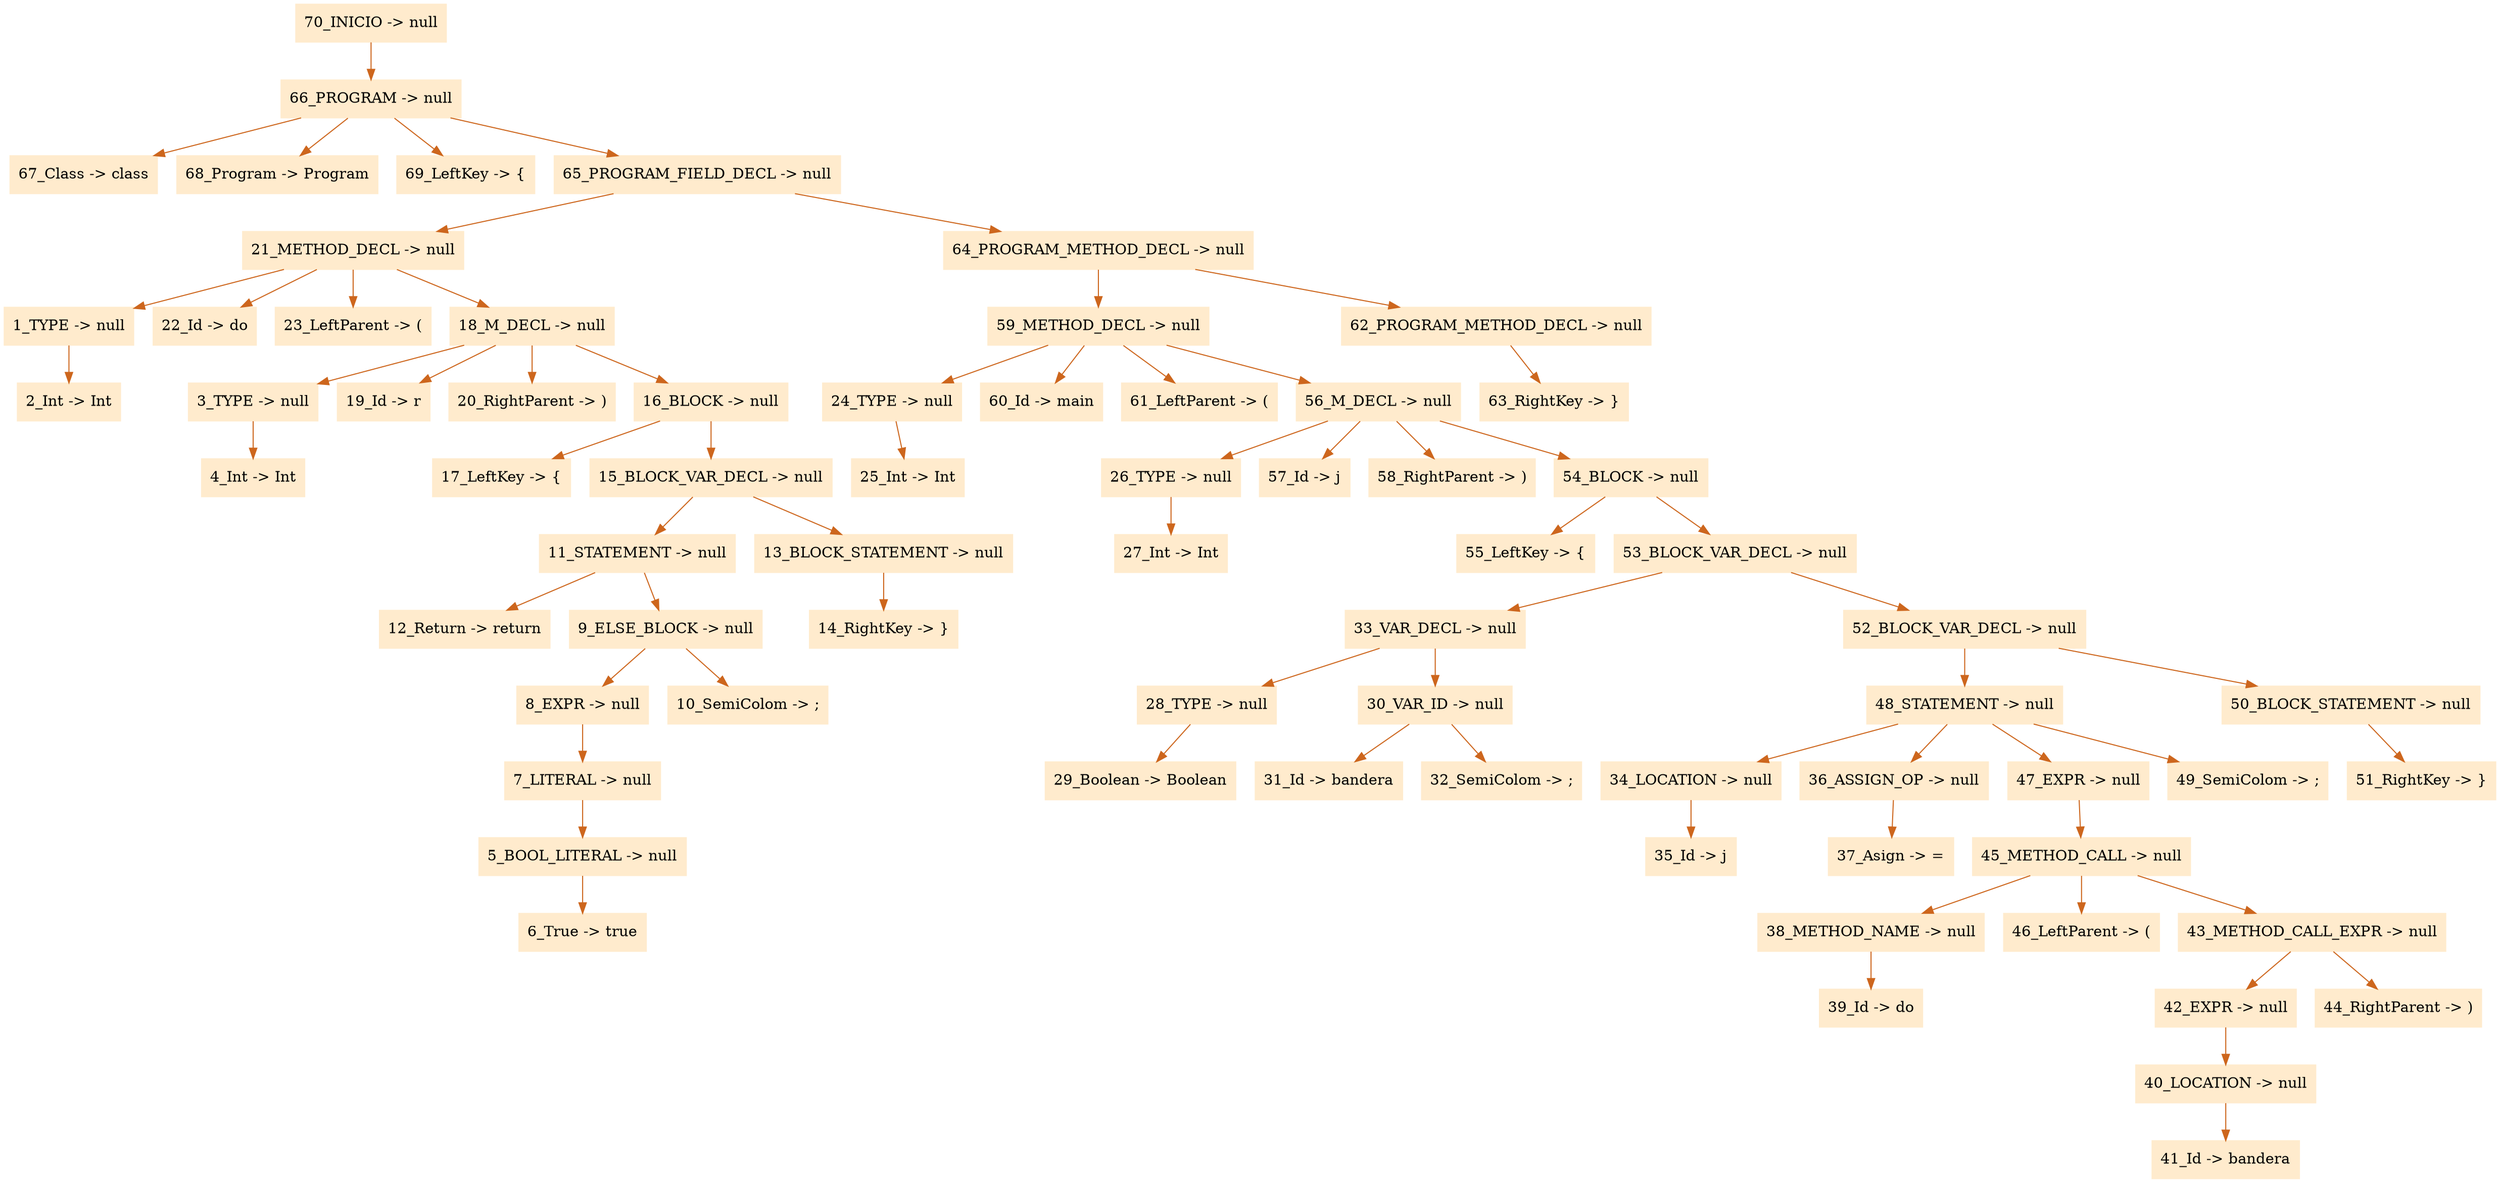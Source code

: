 digraph G {node[shape=box, style=filled, color=blanchedalmond]; edge[color=chocolate3];rankdir=UD 

"70_INICIO -> null"->"66_PROGRAM -> null"
"66_PROGRAM -> null"->"67_Class -> class"
"66_PROGRAM -> null"->"68_Program -> Program"
"66_PROGRAM -> null"->"69_LeftKey -> {"
"66_PROGRAM -> null"->"65_PROGRAM_FIELD_DECL -> null"
"65_PROGRAM_FIELD_DECL -> null"->"21_METHOD_DECL -> null"
"21_METHOD_DECL -> null"->"1_TYPE -> null"
"1_TYPE -> null"->"2_Int -> Int"
"21_METHOD_DECL -> null"->"22_Id -> do"
"21_METHOD_DECL -> null"->"23_LeftParent -> ("
"21_METHOD_DECL -> null"->"18_M_DECL -> null"
"18_M_DECL -> null"->"3_TYPE -> null"
"3_TYPE -> null"->"4_Int -> Int"
"18_M_DECL -> null"->"19_Id -> r"
"18_M_DECL -> null"->"20_RightParent -> )"
"18_M_DECL -> null"->"16_BLOCK -> null"
"16_BLOCK -> null"->"17_LeftKey -> {"
"16_BLOCK -> null"->"15_BLOCK_VAR_DECL -> null"
"15_BLOCK_VAR_DECL -> null"->"11_STATEMENT -> null"
"11_STATEMENT -> null"->"12_Return -> return"
"11_STATEMENT -> null"->"9_ELSE_BLOCK -> null"
"9_ELSE_BLOCK -> null"->"8_EXPR -> null"
"8_EXPR -> null"->"7_LITERAL -> null"
"7_LITERAL -> null"->"5_BOOL_LITERAL -> null"
"5_BOOL_LITERAL -> null"->"6_True -> true"
"9_ELSE_BLOCK -> null"->"10_SemiColom -> ;"
"15_BLOCK_VAR_DECL -> null"->"13_BLOCK_STATEMENT -> null"
"13_BLOCK_STATEMENT -> null"->"14_RightKey -> }"
"65_PROGRAM_FIELD_DECL -> null"->"64_PROGRAM_METHOD_DECL -> null"
"64_PROGRAM_METHOD_DECL -> null"->"59_METHOD_DECL -> null"
"59_METHOD_DECL -> null"->"24_TYPE -> null"
"24_TYPE -> null"->"25_Int -> Int"
"59_METHOD_DECL -> null"->"60_Id -> main"
"59_METHOD_DECL -> null"->"61_LeftParent -> ("
"59_METHOD_DECL -> null"->"56_M_DECL -> null"
"56_M_DECL -> null"->"26_TYPE -> null"
"26_TYPE -> null"->"27_Int -> Int"
"56_M_DECL -> null"->"57_Id -> j"
"56_M_DECL -> null"->"58_RightParent -> )"
"56_M_DECL -> null"->"54_BLOCK -> null"
"54_BLOCK -> null"->"55_LeftKey -> {"
"54_BLOCK -> null"->"53_BLOCK_VAR_DECL -> null"
"53_BLOCK_VAR_DECL -> null"->"33_VAR_DECL -> null"
"33_VAR_DECL -> null"->"28_TYPE -> null"
"28_TYPE -> null"->"29_Boolean -> Boolean"
"33_VAR_DECL -> null"->"30_VAR_ID -> null"
"30_VAR_ID -> null"->"31_Id -> bandera"
"30_VAR_ID -> null"->"32_SemiColom -> ;"
"53_BLOCK_VAR_DECL -> null"->"52_BLOCK_VAR_DECL -> null"
"52_BLOCK_VAR_DECL -> null"->"48_STATEMENT -> null"
"48_STATEMENT -> null"->"34_LOCATION -> null"
"34_LOCATION -> null"->"35_Id -> j"
"48_STATEMENT -> null"->"36_ASSIGN_OP -> null"
"36_ASSIGN_OP -> null"->"37_Asign -> ="
"48_STATEMENT -> null"->"47_EXPR -> null"
"47_EXPR -> null"->"45_METHOD_CALL -> null"
"45_METHOD_CALL -> null"->"38_METHOD_NAME -> null"
"38_METHOD_NAME -> null"->"39_Id -> do"
"45_METHOD_CALL -> null"->"46_LeftParent -> ("
"45_METHOD_CALL -> null"->"43_METHOD_CALL_EXPR -> null"
"43_METHOD_CALL_EXPR -> null"->"42_EXPR -> null"
"42_EXPR -> null"->"40_LOCATION -> null"
"40_LOCATION -> null"->"41_Id -> bandera"
"43_METHOD_CALL_EXPR -> null"->"44_RightParent -> )"
"48_STATEMENT -> null"->"49_SemiColom -> ;"
"52_BLOCK_VAR_DECL -> null"->"50_BLOCK_STATEMENT -> null"
"50_BLOCK_STATEMENT -> null"->"51_RightKey -> }"
"64_PROGRAM_METHOD_DECL -> null"->"62_PROGRAM_METHOD_DECL -> null"
"62_PROGRAM_METHOD_DECL -> null"->"63_RightKey -> }"


}
